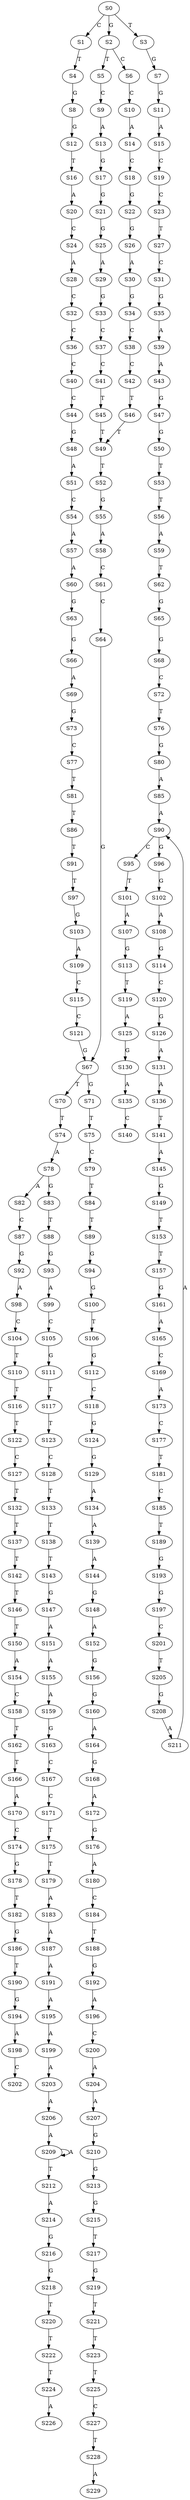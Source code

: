 strict digraph  {
	S0 -> S1 [ label = C ];
	S0 -> S2 [ label = G ];
	S0 -> S3 [ label = T ];
	S1 -> S4 [ label = T ];
	S2 -> S5 [ label = T ];
	S2 -> S6 [ label = C ];
	S3 -> S7 [ label = G ];
	S4 -> S8 [ label = G ];
	S5 -> S9 [ label = C ];
	S6 -> S10 [ label = C ];
	S7 -> S11 [ label = G ];
	S8 -> S12 [ label = G ];
	S9 -> S13 [ label = A ];
	S10 -> S14 [ label = A ];
	S11 -> S15 [ label = A ];
	S12 -> S16 [ label = T ];
	S13 -> S17 [ label = G ];
	S14 -> S18 [ label = C ];
	S15 -> S19 [ label = C ];
	S16 -> S20 [ label = A ];
	S17 -> S21 [ label = G ];
	S18 -> S22 [ label = G ];
	S19 -> S23 [ label = C ];
	S20 -> S24 [ label = C ];
	S21 -> S25 [ label = G ];
	S22 -> S26 [ label = G ];
	S23 -> S27 [ label = T ];
	S24 -> S28 [ label = A ];
	S25 -> S29 [ label = A ];
	S26 -> S30 [ label = A ];
	S27 -> S31 [ label = C ];
	S28 -> S32 [ label = C ];
	S29 -> S33 [ label = G ];
	S30 -> S34 [ label = G ];
	S31 -> S35 [ label = G ];
	S32 -> S36 [ label = C ];
	S33 -> S37 [ label = C ];
	S34 -> S38 [ label = C ];
	S35 -> S39 [ label = A ];
	S36 -> S40 [ label = C ];
	S37 -> S41 [ label = C ];
	S38 -> S42 [ label = C ];
	S39 -> S43 [ label = A ];
	S40 -> S44 [ label = C ];
	S41 -> S45 [ label = T ];
	S42 -> S46 [ label = T ];
	S43 -> S47 [ label = G ];
	S44 -> S48 [ label = G ];
	S45 -> S49 [ label = T ];
	S46 -> S49 [ label = T ];
	S47 -> S50 [ label = G ];
	S48 -> S51 [ label = A ];
	S49 -> S52 [ label = T ];
	S50 -> S53 [ label = T ];
	S51 -> S54 [ label = C ];
	S52 -> S55 [ label = G ];
	S53 -> S56 [ label = T ];
	S54 -> S57 [ label = A ];
	S55 -> S58 [ label = A ];
	S56 -> S59 [ label = A ];
	S57 -> S60 [ label = A ];
	S58 -> S61 [ label = C ];
	S59 -> S62 [ label = T ];
	S60 -> S63 [ label = G ];
	S61 -> S64 [ label = C ];
	S62 -> S65 [ label = G ];
	S63 -> S66 [ label = G ];
	S64 -> S67 [ label = G ];
	S65 -> S68 [ label = G ];
	S66 -> S69 [ label = A ];
	S67 -> S70 [ label = T ];
	S67 -> S71 [ label = G ];
	S68 -> S72 [ label = C ];
	S69 -> S73 [ label = G ];
	S70 -> S74 [ label = T ];
	S71 -> S75 [ label = T ];
	S72 -> S76 [ label = T ];
	S73 -> S77 [ label = C ];
	S74 -> S78 [ label = A ];
	S75 -> S79 [ label = C ];
	S76 -> S80 [ label = G ];
	S77 -> S81 [ label = T ];
	S78 -> S82 [ label = A ];
	S78 -> S83 [ label = G ];
	S79 -> S84 [ label = T ];
	S80 -> S85 [ label = A ];
	S81 -> S86 [ label = T ];
	S82 -> S87 [ label = C ];
	S83 -> S88 [ label = T ];
	S84 -> S89 [ label = T ];
	S85 -> S90 [ label = A ];
	S86 -> S91 [ label = T ];
	S87 -> S92 [ label = G ];
	S88 -> S93 [ label = G ];
	S89 -> S94 [ label = G ];
	S90 -> S95 [ label = C ];
	S90 -> S96 [ label = G ];
	S91 -> S97 [ label = T ];
	S92 -> S98 [ label = A ];
	S93 -> S99 [ label = A ];
	S94 -> S100 [ label = G ];
	S95 -> S101 [ label = T ];
	S96 -> S102 [ label = G ];
	S97 -> S103 [ label = G ];
	S98 -> S104 [ label = C ];
	S99 -> S105 [ label = C ];
	S100 -> S106 [ label = T ];
	S101 -> S107 [ label = A ];
	S102 -> S108 [ label = A ];
	S103 -> S109 [ label = A ];
	S104 -> S110 [ label = T ];
	S105 -> S111 [ label = G ];
	S106 -> S112 [ label = G ];
	S107 -> S113 [ label = G ];
	S108 -> S114 [ label = G ];
	S109 -> S115 [ label = C ];
	S110 -> S116 [ label = T ];
	S111 -> S117 [ label = T ];
	S112 -> S118 [ label = C ];
	S113 -> S119 [ label = T ];
	S114 -> S120 [ label = C ];
	S115 -> S121 [ label = C ];
	S116 -> S122 [ label = T ];
	S117 -> S123 [ label = T ];
	S118 -> S124 [ label = G ];
	S119 -> S125 [ label = A ];
	S120 -> S126 [ label = G ];
	S121 -> S67 [ label = G ];
	S122 -> S127 [ label = C ];
	S123 -> S128 [ label = C ];
	S124 -> S129 [ label = G ];
	S125 -> S130 [ label = G ];
	S126 -> S131 [ label = A ];
	S127 -> S132 [ label = T ];
	S128 -> S133 [ label = T ];
	S129 -> S134 [ label = A ];
	S130 -> S135 [ label = A ];
	S131 -> S136 [ label = A ];
	S132 -> S137 [ label = T ];
	S133 -> S138 [ label = T ];
	S134 -> S139 [ label = A ];
	S135 -> S140 [ label = C ];
	S136 -> S141 [ label = T ];
	S137 -> S142 [ label = T ];
	S138 -> S143 [ label = T ];
	S139 -> S144 [ label = A ];
	S141 -> S145 [ label = A ];
	S142 -> S146 [ label = T ];
	S143 -> S147 [ label = G ];
	S144 -> S148 [ label = G ];
	S145 -> S149 [ label = G ];
	S146 -> S150 [ label = T ];
	S147 -> S151 [ label = A ];
	S148 -> S152 [ label = A ];
	S149 -> S153 [ label = T ];
	S150 -> S154 [ label = A ];
	S151 -> S155 [ label = A ];
	S152 -> S156 [ label = G ];
	S153 -> S157 [ label = T ];
	S154 -> S158 [ label = C ];
	S155 -> S159 [ label = A ];
	S156 -> S160 [ label = G ];
	S157 -> S161 [ label = G ];
	S158 -> S162 [ label = T ];
	S159 -> S163 [ label = G ];
	S160 -> S164 [ label = A ];
	S161 -> S165 [ label = A ];
	S162 -> S166 [ label = T ];
	S163 -> S167 [ label = C ];
	S164 -> S168 [ label = G ];
	S165 -> S169 [ label = C ];
	S166 -> S170 [ label = A ];
	S167 -> S171 [ label = C ];
	S168 -> S172 [ label = A ];
	S169 -> S173 [ label = A ];
	S170 -> S174 [ label = C ];
	S171 -> S175 [ label = T ];
	S172 -> S176 [ label = G ];
	S173 -> S177 [ label = C ];
	S174 -> S178 [ label = G ];
	S175 -> S179 [ label = T ];
	S176 -> S180 [ label = A ];
	S177 -> S181 [ label = T ];
	S178 -> S182 [ label = T ];
	S179 -> S183 [ label = A ];
	S180 -> S184 [ label = C ];
	S181 -> S185 [ label = C ];
	S182 -> S186 [ label = G ];
	S183 -> S187 [ label = A ];
	S184 -> S188 [ label = T ];
	S185 -> S189 [ label = T ];
	S186 -> S190 [ label = T ];
	S187 -> S191 [ label = A ];
	S188 -> S192 [ label = G ];
	S189 -> S193 [ label = G ];
	S190 -> S194 [ label = G ];
	S191 -> S195 [ label = A ];
	S192 -> S196 [ label = A ];
	S193 -> S197 [ label = G ];
	S194 -> S198 [ label = A ];
	S195 -> S199 [ label = A ];
	S196 -> S200 [ label = C ];
	S197 -> S201 [ label = C ];
	S198 -> S202 [ label = C ];
	S199 -> S203 [ label = A ];
	S200 -> S204 [ label = A ];
	S201 -> S205 [ label = T ];
	S203 -> S206 [ label = A ];
	S204 -> S207 [ label = A ];
	S205 -> S208 [ label = G ];
	S206 -> S209 [ label = A ];
	S207 -> S210 [ label = G ];
	S208 -> S211 [ label = A ];
	S209 -> S212 [ label = T ];
	S209 -> S209 [ label = A ];
	S210 -> S213 [ label = G ];
	S211 -> S90 [ label = A ];
	S212 -> S214 [ label = A ];
	S213 -> S215 [ label = G ];
	S214 -> S216 [ label = G ];
	S215 -> S217 [ label = T ];
	S216 -> S218 [ label = G ];
	S217 -> S219 [ label = G ];
	S218 -> S220 [ label = T ];
	S219 -> S221 [ label = T ];
	S220 -> S222 [ label = T ];
	S221 -> S223 [ label = T ];
	S222 -> S224 [ label = T ];
	S223 -> S225 [ label = T ];
	S224 -> S226 [ label = A ];
	S225 -> S227 [ label = C ];
	S227 -> S228 [ label = T ];
	S228 -> S229 [ label = A ];
}
